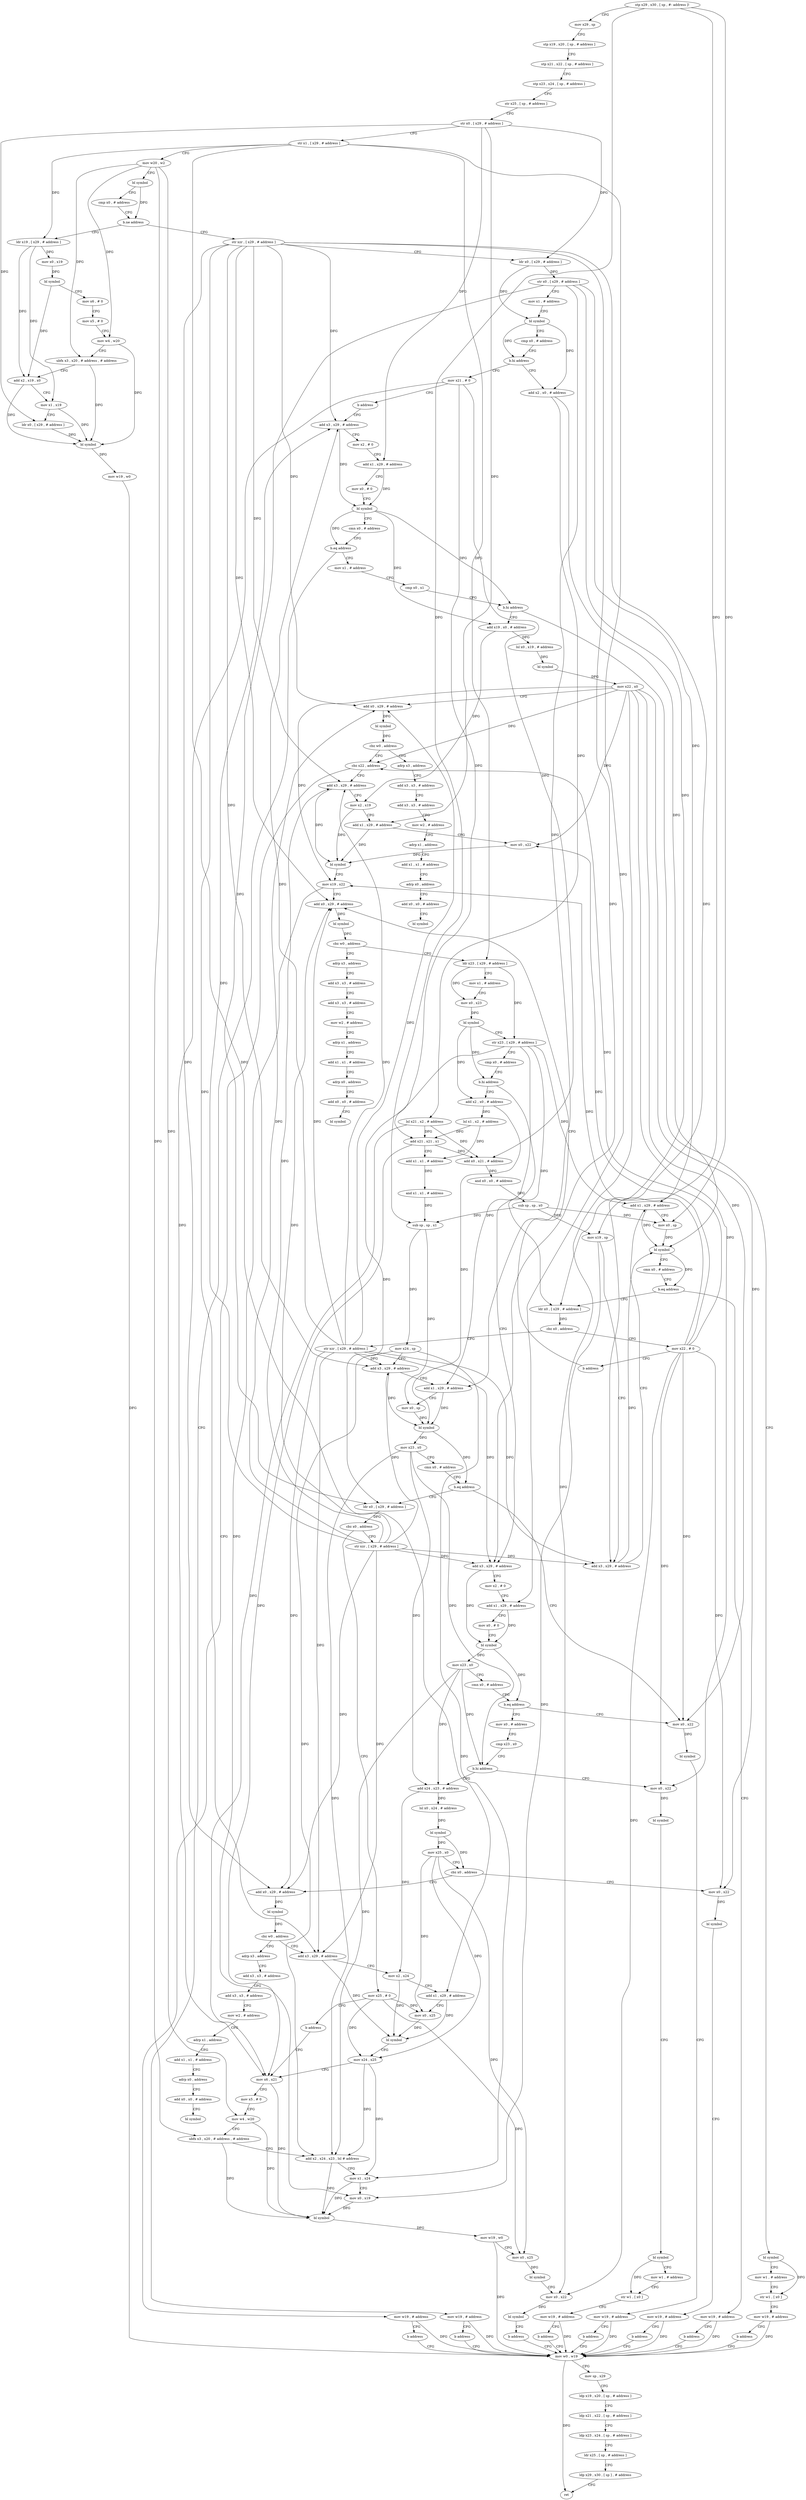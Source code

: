 digraph "func" {
"4308260" [label = "stp x29 , x30 , [ sp , #- address ]!" ]
"4308264" [label = "mov x29 , sp" ]
"4308268" [label = "stp x19 , x20 , [ sp , # address ]" ]
"4308272" [label = "stp x21 , x22 , [ sp , # address ]" ]
"4308276" [label = "stp x23 , x24 , [ sp , # address ]" ]
"4308280" [label = "str x25 , [ sp , # address ]" ]
"4308284" [label = "str x0 , [ x29 , # address ]" ]
"4308288" [label = "str x1 , [ x29 , # address ]" ]
"4308292" [label = "mov w20 , w2" ]
"4308296" [label = "bl symbol" ]
"4308300" [label = "cmp x0 , # address" ]
"4308304" [label = "b.ne address" ]
"4308388" [label = "str xzr , [ x29 , # address ]" ]
"4308308" [label = "ldr x19 , [ x29 , # address ]" ]
"4308392" [label = "ldr x0 , [ x29 , # address ]" ]
"4308396" [label = "str x0 , [ x29 , # address ]" ]
"4308400" [label = "mov x1 , # address" ]
"4308404" [label = "bl symbol" ]
"4308408" [label = "cmp x0 , # address" ]
"4308412" [label = "b.hi address" ]
"4308836" [label = "mov x21 , # 0" ]
"4308416" [label = "add x2 , x0 , # address" ]
"4308312" [label = "mov x0 , x19" ]
"4308316" [label = "bl symbol" ]
"4308320" [label = "mov x6 , # 0" ]
"4308324" [label = "mov x5 , # 0" ]
"4308328" [label = "mov w4 , w20" ]
"4308332" [label = "ubfx x3 , x20 , # address , # address" ]
"4308336" [label = "add x2 , x19 , x0" ]
"4308340" [label = "mov x1 , x19" ]
"4308344" [label = "ldr x0 , [ x29 , # address ]" ]
"4308348" [label = "bl symbol" ]
"4308352" [label = "mov w19 , w0" ]
"4308356" [label = "mov w0 , w19" ]
"4308840" [label = "b address" ]
"4308476" [label = "add x3 , x29 , # address" ]
"4308420" [label = "lsl x21 , x2 , # address" ]
"4308424" [label = "add x0 , x21 , # address" ]
"4308428" [label = "and x0 , x0 , # address" ]
"4308432" [label = "sub sp , sp , x0" ]
"4308436" [label = "mov x19 , sp" ]
"4308440" [label = "add x3 , x29 , # address" ]
"4308444" [label = "add x1 , x29 , # address" ]
"4308448" [label = "mov x0 , sp" ]
"4308452" [label = "bl symbol" ]
"4308456" [label = "cmn x0 , # address" ]
"4308460" [label = "b.eq address" ]
"4309048" [label = "mov w19 , # address" ]
"4308464" [label = "ldr x0 , [ x29 , # address ]" ]
"4308480" [label = "mov x2 , # 0" ]
"4308484" [label = "add x1 , x29 , # address" ]
"4308488" [label = "mov x0 , # 0" ]
"4308492" [label = "bl symbol" ]
"4308496" [label = "cmn x0 , # address" ]
"4308500" [label = "b.eq address" ]
"4309056" [label = "mov w19 , # address" ]
"4308504" [label = "mov x1 , # address" ]
"4309052" [label = "b address" ]
"4308468" [label = "cbz x0 , address" ]
"4308900" [label = "mov x22 , # 0" ]
"4308472" [label = "str xzr , [ x29 , # address ]" ]
"4309060" [label = "b address" ]
"4308508" [label = "cmp x0 , x1" ]
"4308512" [label = "b.hi address" ]
"4308844" [label = "bl symbol" ]
"4308516" [label = "add x19 , x0 , # address" ]
"4308360" [label = "mov sp , x29" ]
"4308364" [label = "ldp x19 , x20 , [ sp , # address ]" ]
"4308368" [label = "ldp x21 , x22 , [ sp , # address ]" ]
"4308372" [label = "ldp x23 , x24 , [ sp , # address ]" ]
"4308376" [label = "ldr x25 , [ sp , # address ]" ]
"4308380" [label = "ldp x29 , x30 , [ sp ] , # address" ]
"4308384" [label = "ret" ]
"4308904" [label = "b address" ]
"4308572" [label = "add x0 , x29 , # address" ]
"4308848" [label = "mov w1 , # address" ]
"4308852" [label = "str w1 , [ x0 ]" ]
"4308856" [label = "mov w19 , # address" ]
"4308860" [label = "b address" ]
"4308520" [label = "lsl x0 , x19 , # address" ]
"4308524" [label = "bl symbol" ]
"4308528" [label = "mov x22 , x0" ]
"4308532" [label = "add x0 , x29 , # address" ]
"4308536" [label = "bl symbol" ]
"4308540" [label = "cbz w0 , address" ]
"4308864" [label = "adrp x3 , address" ]
"4308544" [label = "cbz x22 , address" ]
"4308576" [label = "bl symbol" ]
"4308580" [label = "cbz w0 , address" ]
"4308908" [label = "adrp x3 , address" ]
"4308584" [label = "ldr x23 , [ x29 , # address ]" ]
"4308868" [label = "add x3 , x3 , # address" ]
"4308872" [label = "add x3 , x3 , # address" ]
"4308876" [label = "mov w2 , # address" ]
"4308880" [label = "adrp x1 , address" ]
"4308884" [label = "add x1 , x1 , # address" ]
"4308888" [label = "adrp x0 , address" ]
"4308892" [label = "add x0 , x0 , # address" ]
"4308896" [label = "bl symbol" ]
"4309064" [label = "mov w19 , # address" ]
"4308548" [label = "add x3 , x29 , # address" ]
"4308912" [label = "add x3 , x3 , # address" ]
"4308916" [label = "add x3 , x3 , # address" ]
"4308920" [label = "mov w2 , # address" ]
"4308924" [label = "adrp x1 , address" ]
"4308928" [label = "add x1 , x1 , # address" ]
"4308932" [label = "adrp x0 , address" ]
"4308936" [label = "add x0 , x0 , # address" ]
"4308940" [label = "bl symbol" ]
"4308588" [label = "mov x1 , # address" ]
"4308592" [label = "mov x0 , x23" ]
"4308596" [label = "bl symbol" ]
"4308600" [label = "str x23 , [ x29 , # address ]" ]
"4308604" [label = "cmp x0 , # address" ]
"4308608" [label = "b.hi address" ]
"4308680" [label = "add x3 , x29 , # address" ]
"4308612" [label = "add x2 , x0 , # address" ]
"4309068" [label = "b address" ]
"4308552" [label = "mov x2 , x19" ]
"4308556" [label = "add x1 , x29 , # address" ]
"4308560" [label = "mov x0 , x22" ]
"4308564" [label = "bl symbol" ]
"4308568" [label = "mov x19 , x22" ]
"4308684" [label = "mov x2 , # 0" ]
"4308688" [label = "add x1 , x29 , # address" ]
"4308692" [label = "mov x0 , # 0" ]
"4308696" [label = "bl symbol" ]
"4308700" [label = "mov x23 , x0" ]
"4308704" [label = "cmn x0 , # address" ]
"4308708" [label = "b.eq address" ]
"4308944" [label = "mov x0 , x22" ]
"4308712" [label = "mov x0 , # address" ]
"4308616" [label = "lsl x1 , x2 , # address" ]
"4308620" [label = "add x21 , x21 , x1" ]
"4308624" [label = "add x1 , x1 , # address" ]
"4308628" [label = "and x1 , x1 , # address" ]
"4308632" [label = "sub sp , sp , x1" ]
"4308636" [label = "mov x24 , sp" ]
"4308640" [label = "add x3 , x29 , # address" ]
"4308644" [label = "add x1 , x29 , # address" ]
"4308648" [label = "mov x0 , sp" ]
"4308652" [label = "bl symbol" ]
"4308656" [label = "mov x23 , x0" ]
"4308660" [label = "cmn x0 , # address" ]
"4308664" [label = "b.eq address" ]
"4308668" [label = "ldr x0 , [ x29 , # address ]" ]
"4308948" [label = "bl symbol" ]
"4308952" [label = "mov w19 , # address" ]
"4308956" [label = "b address" ]
"4308716" [label = "cmp x23 , x0" ]
"4308720" [label = "b.hi address" ]
"4308960" [label = "mov x0 , x22" ]
"4308724" [label = "add x24 , x23 , # address" ]
"4308672" [label = "cbz x0 , address" ]
"4309040" [label = "mov x25 , # 0" ]
"4308676" [label = "str xzr , [ x29 , # address ]" ]
"4308964" [label = "bl symbol" ]
"4308968" [label = "bl symbol" ]
"4308972" [label = "mov w1 , # address" ]
"4308976" [label = "str w1 , [ x0 ]" ]
"4308980" [label = "mov w19 , # address" ]
"4308984" [label = "b address" ]
"4308728" [label = "lsl x0 , x24 , # address" ]
"4308732" [label = "bl symbol" ]
"4308736" [label = "mov x25 , x0" ]
"4308740" [label = "cbz x0 , address" ]
"4308988" [label = "mov x0 , x22" ]
"4308744" [label = "add x0 , x29 , # address" ]
"4309044" [label = "b address" ]
"4308780" [label = "mov x6 , x21" ]
"4308992" [label = "bl symbol" ]
"4308996" [label = "mov w19 , # address" ]
"4309000" [label = "b address" ]
"4308748" [label = "bl symbol" ]
"4308752" [label = "cbz w0 , address" ]
"4309004" [label = "adrp x3 , address" ]
"4308756" [label = "add x3 , x29 , # address" ]
"4308784" [label = "mov x5 , # 0" ]
"4308788" [label = "mov w4 , w20" ]
"4308792" [label = "ubfx x3 , x20 , # address , # address" ]
"4308796" [label = "add x2 , x24 , x23 , lsl # address" ]
"4308800" [label = "mov x1 , x24" ]
"4308804" [label = "mov x0 , x19" ]
"4308808" [label = "bl symbol" ]
"4308812" [label = "mov w19 , w0" ]
"4308816" [label = "mov x0 , x25" ]
"4308820" [label = "bl symbol" ]
"4308824" [label = "mov x0 , x22" ]
"4308828" [label = "bl symbol" ]
"4308832" [label = "b address" ]
"4309008" [label = "add x3 , x3 , # address" ]
"4309012" [label = "add x3 , x3 , # address" ]
"4309016" [label = "mov w2 , # address" ]
"4309020" [label = "adrp x1 , address" ]
"4309024" [label = "add x1 , x1 , # address" ]
"4309028" [label = "adrp x0 , address" ]
"4309032" [label = "add x0 , x0 , # address" ]
"4309036" [label = "bl symbol" ]
"4308760" [label = "mov x2 , x24" ]
"4308764" [label = "add x1 , x29 , # address" ]
"4308768" [label = "mov x0 , x25" ]
"4308772" [label = "bl symbol" ]
"4308776" [label = "mov x24 , x25" ]
"4308260" -> "4308264" [ label = "CFG" ]
"4308260" -> "4308436" [ label = "DFG" ]
"4308260" -> "4308448" [ label = "DFG" ]
"4308260" -> "4308632" [ label = "DFG" ]
"4308264" -> "4308268" [ label = "CFG" ]
"4308268" -> "4308272" [ label = "CFG" ]
"4308272" -> "4308276" [ label = "CFG" ]
"4308276" -> "4308280" [ label = "CFG" ]
"4308280" -> "4308284" [ label = "CFG" ]
"4308284" -> "4308288" [ label = "CFG" ]
"4308284" -> "4308392" [ label = "DFG" ]
"4308284" -> "4308344" [ label = "DFG" ]
"4308284" -> "4308484" [ label = "DFG" ]
"4308284" -> "4308556" [ label = "DFG" ]
"4308288" -> "4308292" [ label = "CFG" ]
"4308288" -> "4308308" [ label = "DFG" ]
"4308288" -> "4308584" [ label = "DFG" ]
"4308288" -> "4308688" [ label = "DFG" ]
"4308288" -> "4308764" [ label = "DFG" ]
"4308292" -> "4308296" [ label = "CFG" ]
"4308292" -> "4308328" [ label = "DFG" ]
"4308292" -> "4308332" [ label = "DFG" ]
"4308292" -> "4308788" [ label = "DFG" ]
"4308292" -> "4308792" [ label = "DFG" ]
"4308296" -> "4308300" [ label = "CFG" ]
"4308296" -> "4308304" [ label = "DFG" ]
"4308300" -> "4308304" [ label = "CFG" ]
"4308304" -> "4308388" [ label = "CFG" ]
"4308304" -> "4308308" [ label = "CFG" ]
"4308388" -> "4308392" [ label = "CFG" ]
"4308388" -> "4308440" [ label = "DFG" ]
"4308388" -> "4308476" [ label = "DFG" ]
"4308388" -> "4308532" [ label = "DFG" ]
"4308388" -> "4308572" [ label = "DFG" ]
"4308388" -> "4308548" [ label = "DFG" ]
"4308388" -> "4308680" [ label = "DFG" ]
"4308388" -> "4308640" [ label = "DFG" ]
"4308388" -> "4308744" [ label = "DFG" ]
"4308388" -> "4308756" [ label = "DFG" ]
"4308308" -> "4308312" [ label = "DFG" ]
"4308308" -> "4308336" [ label = "DFG" ]
"4308308" -> "4308340" [ label = "DFG" ]
"4308392" -> "4308396" [ label = "DFG" ]
"4308392" -> "4308404" [ label = "DFG" ]
"4308396" -> "4308400" [ label = "CFG" ]
"4308396" -> "4308464" [ label = "DFG" ]
"4308396" -> "4308668" [ label = "DFG" ]
"4308396" -> "4308444" [ label = "DFG" ]
"4308396" -> "4308644" [ label = "DFG" ]
"4308400" -> "4308404" [ label = "CFG" ]
"4308404" -> "4308408" [ label = "CFG" ]
"4308404" -> "4308412" [ label = "DFG" ]
"4308404" -> "4308416" [ label = "DFG" ]
"4308408" -> "4308412" [ label = "CFG" ]
"4308412" -> "4308836" [ label = "CFG" ]
"4308412" -> "4308416" [ label = "CFG" ]
"4308836" -> "4308840" [ label = "CFG" ]
"4308836" -> "4308424" [ label = "DFG" ]
"4308836" -> "4308620" [ label = "DFG" ]
"4308836" -> "4308780" [ label = "DFG" ]
"4308416" -> "4308420" [ label = "DFG" ]
"4308416" -> "4308452" [ label = "DFG" ]
"4308312" -> "4308316" [ label = "DFG" ]
"4308316" -> "4308320" [ label = "CFG" ]
"4308316" -> "4308336" [ label = "DFG" ]
"4308320" -> "4308324" [ label = "CFG" ]
"4308324" -> "4308328" [ label = "CFG" ]
"4308328" -> "4308332" [ label = "CFG" ]
"4308328" -> "4308348" [ label = "DFG" ]
"4308332" -> "4308336" [ label = "CFG" ]
"4308332" -> "4308348" [ label = "DFG" ]
"4308336" -> "4308340" [ label = "CFG" ]
"4308336" -> "4308348" [ label = "DFG" ]
"4308340" -> "4308344" [ label = "CFG" ]
"4308340" -> "4308348" [ label = "DFG" ]
"4308344" -> "4308348" [ label = "DFG" ]
"4308348" -> "4308352" [ label = "DFG" ]
"4308352" -> "4308356" [ label = "DFG" ]
"4308356" -> "4308360" [ label = "CFG" ]
"4308356" -> "4308384" [ label = "DFG" ]
"4308840" -> "4308476" [ label = "CFG" ]
"4308476" -> "4308480" [ label = "CFG" ]
"4308476" -> "4308492" [ label = "DFG" ]
"4308420" -> "4308424" [ label = "DFG" ]
"4308420" -> "4308620" [ label = "DFG" ]
"4308420" -> "4308780" [ label = "DFG" ]
"4308424" -> "4308428" [ label = "DFG" ]
"4308428" -> "4308432" [ label = "DFG" ]
"4308432" -> "4308436" [ label = "DFG" ]
"4308432" -> "4308448" [ label = "DFG" ]
"4308432" -> "4308632" [ label = "DFG" ]
"4308436" -> "4308440" [ label = "CFG" ]
"4308436" -> "4308804" [ label = "DFG" ]
"4308440" -> "4308444" [ label = "CFG" ]
"4308440" -> "4308452" [ label = "DFG" ]
"4308444" -> "4308448" [ label = "CFG" ]
"4308444" -> "4308452" [ label = "DFG" ]
"4308448" -> "4308452" [ label = "DFG" ]
"4308452" -> "4308456" [ label = "CFG" ]
"4308452" -> "4308460" [ label = "DFG" ]
"4308456" -> "4308460" [ label = "CFG" ]
"4308460" -> "4309048" [ label = "CFG" ]
"4308460" -> "4308464" [ label = "CFG" ]
"4309048" -> "4309052" [ label = "CFG" ]
"4309048" -> "4308356" [ label = "DFG" ]
"4308464" -> "4308468" [ label = "DFG" ]
"4308480" -> "4308484" [ label = "CFG" ]
"4308484" -> "4308488" [ label = "CFG" ]
"4308484" -> "4308492" [ label = "DFG" ]
"4308488" -> "4308492" [ label = "CFG" ]
"4308492" -> "4308496" [ label = "CFG" ]
"4308492" -> "4308500" [ label = "DFG" ]
"4308492" -> "4308512" [ label = "DFG" ]
"4308492" -> "4308516" [ label = "DFG" ]
"4308496" -> "4308500" [ label = "CFG" ]
"4308500" -> "4309056" [ label = "CFG" ]
"4308500" -> "4308504" [ label = "CFG" ]
"4309056" -> "4309060" [ label = "CFG" ]
"4309056" -> "4308356" [ label = "DFG" ]
"4308504" -> "4308508" [ label = "CFG" ]
"4309052" -> "4308356" [ label = "CFG" ]
"4308468" -> "4308900" [ label = "CFG" ]
"4308468" -> "4308472" [ label = "CFG" ]
"4308900" -> "4308904" [ label = "CFG" ]
"4308900" -> "4308544" [ label = "DFG" ]
"4308900" -> "4308560" [ label = "DFG" ]
"4308900" -> "4308568" [ label = "DFG" ]
"4308900" -> "4308944" [ label = "DFG" ]
"4308900" -> "4308960" [ label = "DFG" ]
"4308900" -> "4308988" [ label = "DFG" ]
"4308900" -> "4308824" [ label = "DFG" ]
"4308472" -> "4308476" [ label = "DFG" ]
"4308472" -> "4308440" [ label = "DFG" ]
"4308472" -> "4308532" [ label = "DFG" ]
"4308472" -> "4308572" [ label = "DFG" ]
"4308472" -> "4308548" [ label = "DFG" ]
"4308472" -> "4308680" [ label = "DFG" ]
"4308472" -> "4308640" [ label = "DFG" ]
"4308472" -> "4308744" [ label = "DFG" ]
"4308472" -> "4308756" [ label = "DFG" ]
"4309060" -> "4308356" [ label = "CFG" ]
"4308508" -> "4308512" [ label = "CFG" ]
"4308512" -> "4308844" [ label = "CFG" ]
"4308512" -> "4308516" [ label = "CFG" ]
"4308844" -> "4308848" [ label = "CFG" ]
"4308844" -> "4308852" [ label = "DFG" ]
"4308516" -> "4308520" [ label = "DFG" ]
"4308516" -> "4308552" [ label = "DFG" ]
"4308360" -> "4308364" [ label = "CFG" ]
"4308364" -> "4308368" [ label = "CFG" ]
"4308368" -> "4308372" [ label = "CFG" ]
"4308372" -> "4308376" [ label = "CFG" ]
"4308376" -> "4308380" [ label = "CFG" ]
"4308380" -> "4308384" [ label = "CFG" ]
"4308904" -> "4308572" [ label = "CFG" ]
"4308572" -> "4308576" [ label = "DFG" ]
"4308848" -> "4308852" [ label = "CFG" ]
"4308852" -> "4308856" [ label = "CFG" ]
"4308856" -> "4308860" [ label = "CFG" ]
"4308856" -> "4308356" [ label = "DFG" ]
"4308860" -> "4308356" [ label = "CFG" ]
"4308520" -> "4308524" [ label = "DFG" ]
"4308524" -> "4308528" [ label = "DFG" ]
"4308528" -> "4308532" [ label = "CFG" ]
"4308528" -> "4308544" [ label = "DFG" ]
"4308528" -> "4308560" [ label = "DFG" ]
"4308528" -> "4308568" [ label = "DFG" ]
"4308528" -> "4308944" [ label = "DFG" ]
"4308528" -> "4308960" [ label = "DFG" ]
"4308528" -> "4308988" [ label = "DFG" ]
"4308528" -> "4308824" [ label = "DFG" ]
"4308532" -> "4308536" [ label = "DFG" ]
"4308536" -> "4308540" [ label = "DFG" ]
"4308540" -> "4308864" [ label = "CFG" ]
"4308540" -> "4308544" [ label = "CFG" ]
"4308864" -> "4308868" [ label = "CFG" ]
"4308544" -> "4309064" [ label = "CFG" ]
"4308544" -> "4308548" [ label = "CFG" ]
"4308576" -> "4308580" [ label = "DFG" ]
"4308580" -> "4308908" [ label = "CFG" ]
"4308580" -> "4308584" [ label = "CFG" ]
"4308908" -> "4308912" [ label = "CFG" ]
"4308584" -> "4308588" [ label = "CFG" ]
"4308584" -> "4308592" [ label = "DFG" ]
"4308584" -> "4308600" [ label = "DFG" ]
"4308868" -> "4308872" [ label = "CFG" ]
"4308872" -> "4308876" [ label = "CFG" ]
"4308876" -> "4308880" [ label = "CFG" ]
"4308880" -> "4308884" [ label = "CFG" ]
"4308884" -> "4308888" [ label = "CFG" ]
"4308888" -> "4308892" [ label = "CFG" ]
"4308892" -> "4308896" [ label = "CFG" ]
"4309064" -> "4309068" [ label = "CFG" ]
"4309064" -> "4308356" [ label = "DFG" ]
"4308548" -> "4308552" [ label = "CFG" ]
"4308548" -> "4308564" [ label = "DFG" ]
"4308912" -> "4308916" [ label = "CFG" ]
"4308916" -> "4308920" [ label = "CFG" ]
"4308920" -> "4308924" [ label = "CFG" ]
"4308924" -> "4308928" [ label = "CFG" ]
"4308928" -> "4308932" [ label = "CFG" ]
"4308932" -> "4308936" [ label = "CFG" ]
"4308936" -> "4308940" [ label = "CFG" ]
"4308588" -> "4308592" [ label = "CFG" ]
"4308592" -> "4308596" [ label = "DFG" ]
"4308596" -> "4308600" [ label = "CFG" ]
"4308596" -> "4308608" [ label = "DFG" ]
"4308596" -> "4308612" [ label = "DFG" ]
"4308600" -> "4308604" [ label = "CFG" ]
"4308600" -> "4308444" [ label = "DFG" ]
"4308600" -> "4308464" [ label = "DFG" ]
"4308600" -> "4308668" [ label = "DFG" ]
"4308600" -> "4308644" [ label = "DFG" ]
"4308604" -> "4308608" [ label = "CFG" ]
"4308608" -> "4308680" [ label = "CFG" ]
"4308608" -> "4308612" [ label = "CFG" ]
"4308680" -> "4308684" [ label = "CFG" ]
"4308680" -> "4308696" [ label = "DFG" ]
"4308612" -> "4308616" [ label = "DFG" ]
"4308612" -> "4308652" [ label = "DFG" ]
"4309068" -> "4308356" [ label = "CFG" ]
"4308552" -> "4308556" [ label = "CFG" ]
"4308552" -> "4308564" [ label = "DFG" ]
"4308556" -> "4308560" [ label = "CFG" ]
"4308556" -> "4308564" [ label = "DFG" ]
"4308560" -> "4308564" [ label = "DFG" ]
"4308564" -> "4308568" [ label = "CFG" ]
"4308568" -> "4308572" [ label = "CFG" ]
"4308568" -> "4308804" [ label = "DFG" ]
"4308684" -> "4308688" [ label = "CFG" ]
"4308688" -> "4308692" [ label = "CFG" ]
"4308688" -> "4308696" [ label = "DFG" ]
"4308692" -> "4308696" [ label = "CFG" ]
"4308696" -> "4308700" [ label = "DFG" ]
"4308696" -> "4308708" [ label = "DFG" ]
"4308700" -> "4308704" [ label = "CFG" ]
"4308700" -> "4308720" [ label = "DFG" ]
"4308700" -> "4308724" [ label = "DFG" ]
"4308700" -> "4308796" [ label = "DFG" ]
"4308704" -> "4308708" [ label = "CFG" ]
"4308708" -> "4308944" [ label = "CFG" ]
"4308708" -> "4308712" [ label = "CFG" ]
"4308944" -> "4308948" [ label = "DFG" ]
"4308712" -> "4308716" [ label = "CFG" ]
"4308616" -> "4308620" [ label = "DFG" ]
"4308616" -> "4308624" [ label = "DFG" ]
"4308620" -> "4308624" [ label = "CFG" ]
"4308620" -> "4308424" [ label = "DFG" ]
"4308620" -> "4308780" [ label = "DFG" ]
"4308624" -> "4308628" [ label = "DFG" ]
"4308628" -> "4308632" [ label = "DFG" ]
"4308632" -> "4308636" [ label = "DFG" ]
"4308632" -> "4308648" [ label = "DFG" ]
"4308636" -> "4308640" [ label = "CFG" ]
"4308636" -> "4308796" [ label = "DFG" ]
"4308636" -> "4308800" [ label = "DFG" ]
"4308640" -> "4308644" [ label = "CFG" ]
"4308640" -> "4308652" [ label = "DFG" ]
"4308644" -> "4308648" [ label = "CFG" ]
"4308644" -> "4308652" [ label = "DFG" ]
"4308648" -> "4308652" [ label = "DFG" ]
"4308652" -> "4308656" [ label = "DFG" ]
"4308652" -> "4308664" [ label = "DFG" ]
"4308656" -> "4308660" [ label = "CFG" ]
"4308656" -> "4308720" [ label = "DFG" ]
"4308656" -> "4308724" [ label = "DFG" ]
"4308656" -> "4308796" [ label = "DFG" ]
"4308660" -> "4308664" [ label = "CFG" ]
"4308664" -> "4308944" [ label = "CFG" ]
"4308664" -> "4308668" [ label = "CFG" ]
"4308668" -> "4308672" [ label = "DFG" ]
"4308948" -> "4308952" [ label = "CFG" ]
"4308952" -> "4308956" [ label = "CFG" ]
"4308952" -> "4308356" [ label = "DFG" ]
"4308956" -> "4308356" [ label = "CFG" ]
"4308716" -> "4308720" [ label = "CFG" ]
"4308720" -> "4308960" [ label = "CFG" ]
"4308720" -> "4308724" [ label = "CFG" ]
"4308960" -> "4308964" [ label = "DFG" ]
"4308724" -> "4308728" [ label = "DFG" ]
"4308724" -> "4308760" [ label = "DFG" ]
"4308672" -> "4309040" [ label = "CFG" ]
"4308672" -> "4308676" [ label = "CFG" ]
"4309040" -> "4309044" [ label = "CFG" ]
"4309040" -> "4308816" [ label = "DFG" ]
"4309040" -> "4308768" [ label = "DFG" ]
"4309040" -> "4308776" [ label = "DFG" ]
"4308676" -> "4308680" [ label = "DFG" ]
"4308676" -> "4308440" [ label = "DFG" ]
"4308676" -> "4308476" [ label = "DFG" ]
"4308676" -> "4308532" [ label = "DFG" ]
"4308676" -> "4308572" [ label = "DFG" ]
"4308676" -> "4308548" [ label = "DFG" ]
"4308676" -> "4308640" [ label = "DFG" ]
"4308676" -> "4308744" [ label = "DFG" ]
"4308676" -> "4308756" [ label = "DFG" ]
"4308964" -> "4308968" [ label = "CFG" ]
"4308968" -> "4308972" [ label = "CFG" ]
"4308968" -> "4308976" [ label = "DFG" ]
"4308972" -> "4308976" [ label = "CFG" ]
"4308976" -> "4308980" [ label = "CFG" ]
"4308980" -> "4308984" [ label = "CFG" ]
"4308980" -> "4308356" [ label = "DFG" ]
"4308984" -> "4308356" [ label = "CFG" ]
"4308728" -> "4308732" [ label = "DFG" ]
"4308732" -> "4308736" [ label = "DFG" ]
"4308732" -> "4308740" [ label = "DFG" ]
"4308736" -> "4308740" [ label = "CFG" ]
"4308736" -> "4308816" [ label = "DFG" ]
"4308736" -> "4308768" [ label = "DFG" ]
"4308736" -> "4308776" [ label = "DFG" ]
"4308740" -> "4308988" [ label = "CFG" ]
"4308740" -> "4308744" [ label = "CFG" ]
"4308988" -> "4308992" [ label = "DFG" ]
"4308744" -> "4308748" [ label = "DFG" ]
"4309044" -> "4308780" [ label = "CFG" ]
"4308780" -> "4308784" [ label = "CFG" ]
"4308780" -> "4308808" [ label = "DFG" ]
"4308992" -> "4308996" [ label = "CFG" ]
"4308996" -> "4309000" [ label = "CFG" ]
"4308996" -> "4308356" [ label = "DFG" ]
"4309000" -> "4308356" [ label = "CFG" ]
"4308748" -> "4308752" [ label = "DFG" ]
"4308752" -> "4309004" [ label = "CFG" ]
"4308752" -> "4308756" [ label = "CFG" ]
"4309004" -> "4309008" [ label = "CFG" ]
"4308756" -> "4308760" [ label = "CFG" ]
"4308756" -> "4308772" [ label = "DFG" ]
"4308784" -> "4308788" [ label = "CFG" ]
"4308788" -> "4308792" [ label = "CFG" ]
"4308788" -> "4308808" [ label = "DFG" ]
"4308792" -> "4308796" [ label = "CFG" ]
"4308792" -> "4308808" [ label = "DFG" ]
"4308796" -> "4308800" [ label = "CFG" ]
"4308796" -> "4308808" [ label = "DFG" ]
"4308800" -> "4308804" [ label = "CFG" ]
"4308800" -> "4308808" [ label = "DFG" ]
"4308804" -> "4308808" [ label = "DFG" ]
"4308808" -> "4308812" [ label = "DFG" ]
"4308812" -> "4308816" [ label = "CFG" ]
"4308812" -> "4308356" [ label = "DFG" ]
"4308816" -> "4308820" [ label = "DFG" ]
"4308820" -> "4308824" [ label = "CFG" ]
"4308824" -> "4308828" [ label = "DFG" ]
"4308828" -> "4308832" [ label = "CFG" ]
"4308832" -> "4308356" [ label = "CFG" ]
"4309008" -> "4309012" [ label = "CFG" ]
"4309012" -> "4309016" [ label = "CFG" ]
"4309016" -> "4309020" [ label = "CFG" ]
"4309020" -> "4309024" [ label = "CFG" ]
"4309024" -> "4309028" [ label = "CFG" ]
"4309028" -> "4309032" [ label = "CFG" ]
"4309032" -> "4309036" [ label = "CFG" ]
"4308760" -> "4308764" [ label = "CFG" ]
"4308760" -> "4308772" [ label = "DFG" ]
"4308764" -> "4308768" [ label = "CFG" ]
"4308764" -> "4308772" [ label = "DFG" ]
"4308768" -> "4308772" [ label = "DFG" ]
"4308772" -> "4308776" [ label = "CFG" ]
"4308776" -> "4308780" [ label = "CFG" ]
"4308776" -> "4308800" [ label = "DFG" ]
"4308776" -> "4308796" [ label = "DFG" ]
}

